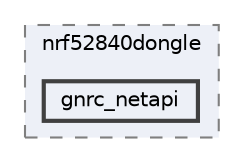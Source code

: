 digraph "/home/mj/Desktop/IoT-Chat-Digitalization/Dongle/gnrc_border_router/bin/nrf52840dongle/gnrc_netapi"
{
 // LATEX_PDF_SIZE
  bgcolor="transparent";
  edge [fontname=Helvetica,fontsize=10,labelfontname=Helvetica,labelfontsize=10];
  node [fontname=Helvetica,fontsize=10,shape=box,height=0.2,width=0.4];
  compound=true
  subgraph clusterdir_9941f7556d96a0e17fefe82cd217bc3a {
    graph [ bgcolor="#edf0f7", pencolor="grey50", label="nrf52840dongle", fontname=Helvetica,fontsize=10 style="filled,dashed", URL="dir_9941f7556d96a0e17fefe82cd217bc3a.html",tooltip=""]
  dir_359704a519bcfedcbe05bb83ab49cac5 [label="gnrc_netapi", fillcolor="#edf0f7", color="grey25", style="filled,bold", URL="dir_359704a519bcfedcbe05bb83ab49cac5.html",tooltip=""];
  }
}
